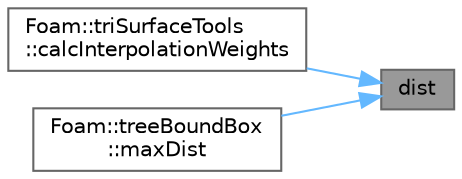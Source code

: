 digraph "dist"
{
 // LATEX_PDF_SIZE
  bgcolor="transparent";
  edge [fontname=Helvetica,fontsize=10,labelfontname=Helvetica,labelfontsize=10];
  node [fontname=Helvetica,fontsize=10,shape=box,height=0.2,width=0.4];
  rankdir="RL";
  Node1 [id="Node000001",label="dist",height=0.2,width=0.4,color="gray40", fillcolor="grey60", style="filled", fontcolor="black",tooltip=" "];
  Node1 -> Node2 [id="edge1_Node000001_Node000002",dir="back",color="steelblue1",style="solid",tooltip=" "];
  Node2 [id="Node000002",label="Foam::triSurfaceTools\l::calcInterpolationWeights",height=0.2,width=0.4,color="grey40", fillcolor="white", style="filled",URL="$classFoam_1_1triSurfaceTools.html#ad2c88f195ebc41383dff9ffeaa9dc23e",tooltip=" "];
  Node1 -> Node3 [id="edge2_Node000001_Node000003",dir="back",color="steelblue1",style="solid",tooltip=" "];
  Node3 [id="Node000003",label="Foam::treeBoundBox\l::maxDist",height=0.2,width=0.4,color="grey40", fillcolor="white", style="filled",URL="$classFoam_1_1treeBoundBox.html#af2d211c79ab396e082281402d6e8146b",tooltip=" "];
}
